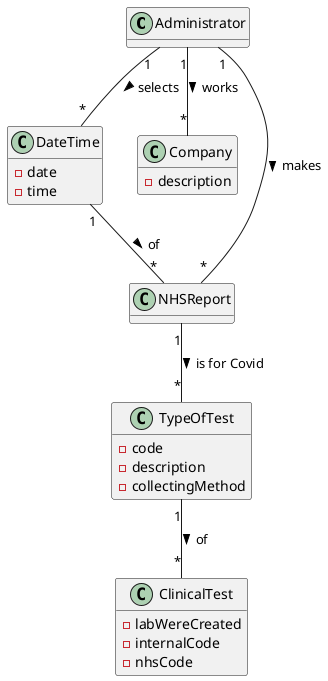 @startuml
'https://plantuml.com/sequence-diagram

hide methods

class Administrator


class ClinicalTest {
    -labWereCreated
    -internalCode
    -nhsCode
}


class DateTime {
    -date
    -time
}

class Company {
    -description
}

class TypeOfTest {
    -code
    -description
    -collectingMethod
}

Administrator"1" -- "*"Company : > works
Administrator"1"--"*"NHSReport : > makes
Administrator"1"--"*"DateTime : > selects
DateTime"1"--"*"NHSReport : > of
NHSReport"1"--"*"TypeOfTest : > is for Covid
TypeOfTest"1"--"*"ClinicalTest : > of
@enduml